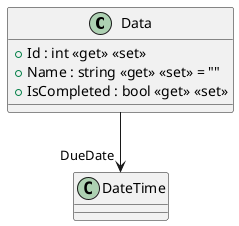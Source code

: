 @startuml
class Data {
    + Id : int <<get>> <<set>>
    + Name : string <<get>> <<set>> = ""
    + IsCompleted : bool <<get>> <<set>>
}
Data --> "DueDate" DateTime
@enduml
